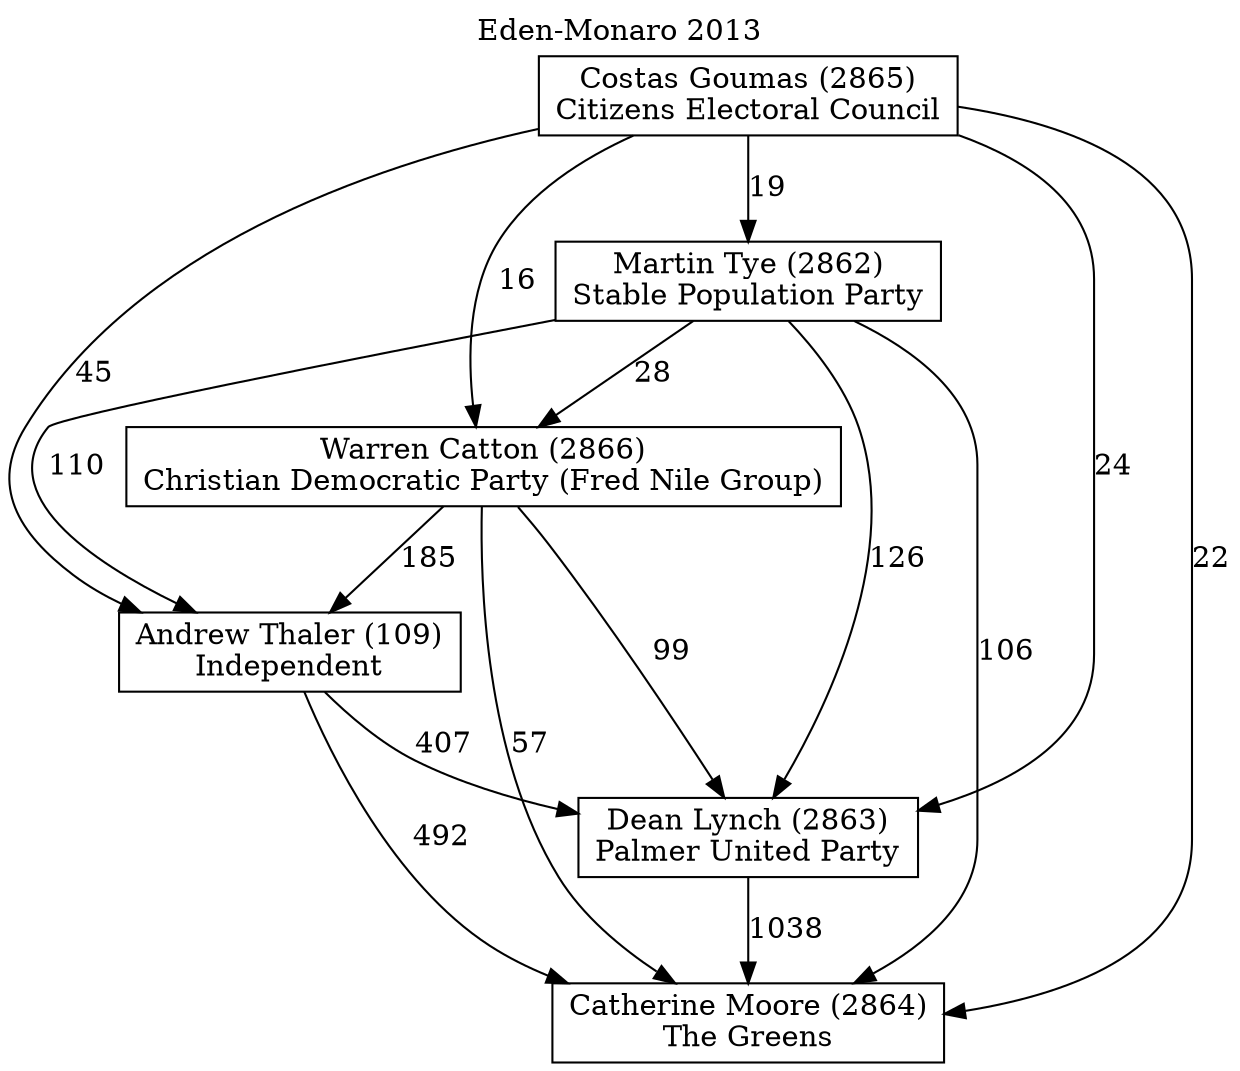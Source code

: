 // House preference flow
digraph "Catherine Moore (2864)_Eden-Monaro_2013" {
	graph [label="Eden-Monaro 2013" labelloc=t mclimit=10]
	node [shape=box]
	"Andrew Thaler (109)" [label="Andrew Thaler (109)
Independent"]
	"Catherine Moore (2864)" [label="Catherine Moore (2864)
The Greens"]
	"Costas Goumas (2865)" [label="Costas Goumas (2865)
Citizens Electoral Council"]
	"Dean Lynch (2863)" [label="Dean Lynch (2863)
Palmer United Party"]
	"Martin Tye (2862)" [label="Martin Tye (2862)
Stable Population Party"]
	"Warren Catton (2866)" [label="Warren Catton (2866)
Christian Democratic Party (Fred Nile Group)"]
	"Andrew Thaler (109)" -> "Catherine Moore (2864)" [label=492]
	"Andrew Thaler (109)" -> "Dean Lynch (2863)" [label=407]
	"Costas Goumas (2865)" -> "Andrew Thaler (109)" [label=45]
	"Costas Goumas (2865)" -> "Catherine Moore (2864)" [label=22]
	"Costas Goumas (2865)" -> "Dean Lynch (2863)" [label=24]
	"Costas Goumas (2865)" -> "Martin Tye (2862)" [label=19]
	"Costas Goumas (2865)" -> "Warren Catton (2866)" [label=16]
	"Dean Lynch (2863)" -> "Catherine Moore (2864)" [label=1038]
	"Martin Tye (2862)" -> "Andrew Thaler (109)" [label=110]
	"Martin Tye (2862)" -> "Catherine Moore (2864)" [label=106]
	"Martin Tye (2862)" -> "Dean Lynch (2863)" [label=126]
	"Martin Tye (2862)" -> "Warren Catton (2866)" [label=28]
	"Warren Catton (2866)" -> "Andrew Thaler (109)" [label=185]
	"Warren Catton (2866)" -> "Catherine Moore (2864)" [label=57]
	"Warren Catton (2866)" -> "Dean Lynch (2863)" [label=99]
}
